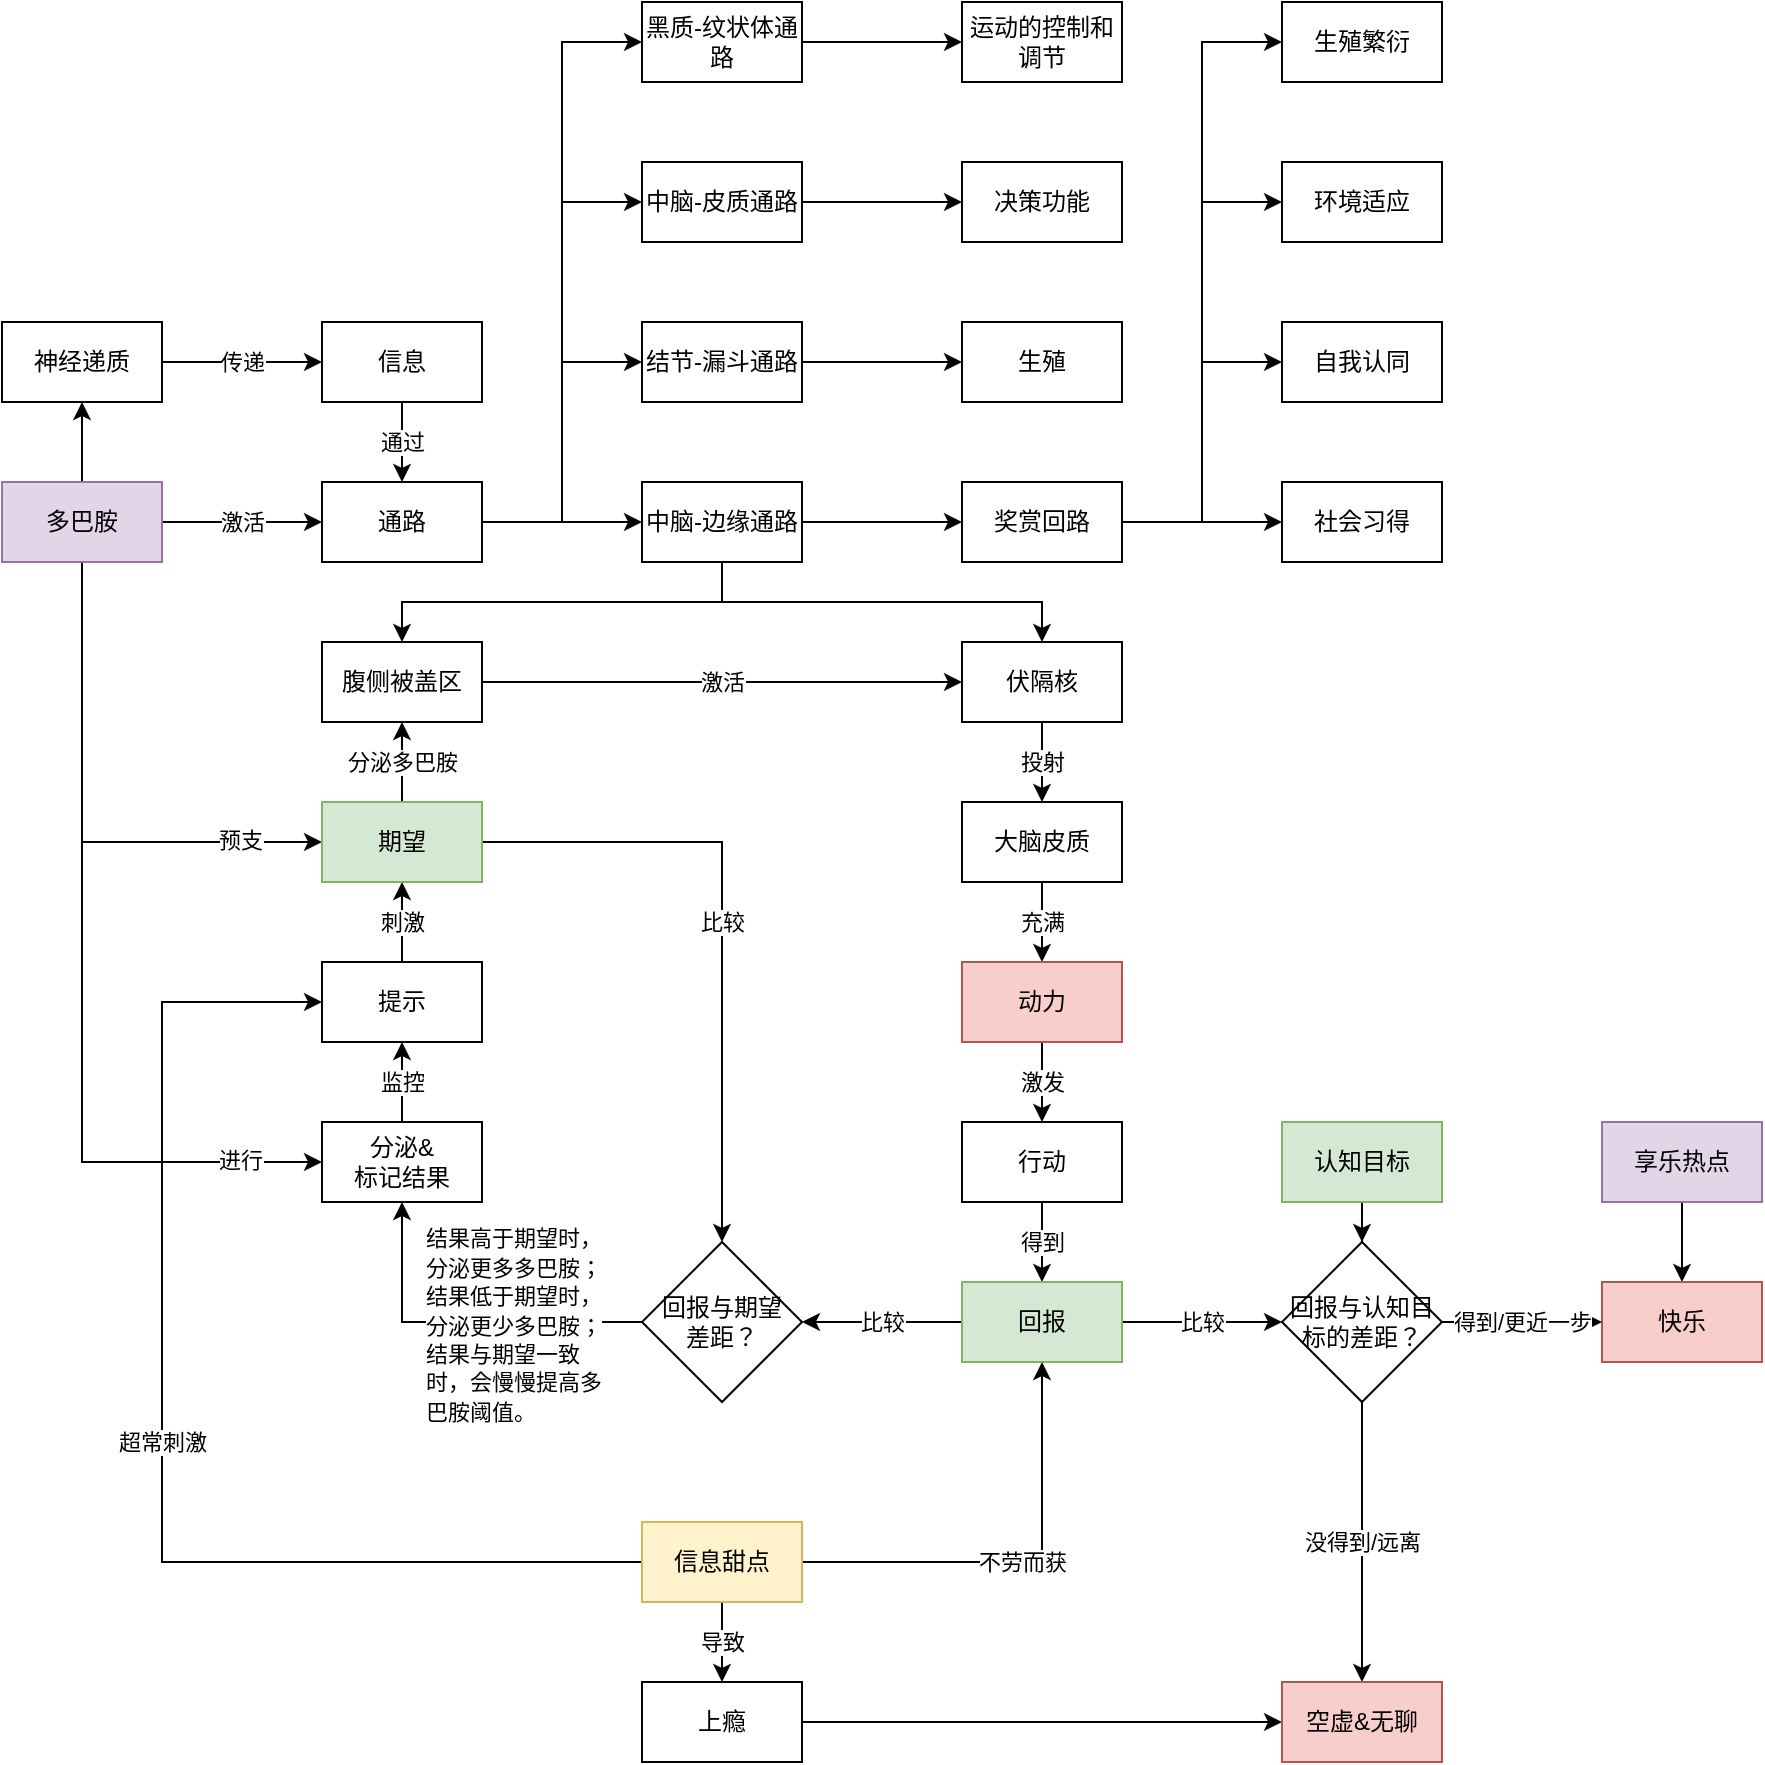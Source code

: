 <mxfile version="23.0.2" type="github">
  <diagram name="第 1 页" id="InVpTpU3V0zNdqeEfgY0">
    <mxGraphModel dx="1434" dy="746" grid="1" gridSize="10" guides="1" tooltips="1" connect="1" arrows="1" fold="1" page="1" pageScale="1" pageWidth="827" pageHeight="1169" math="0" shadow="0">
      <root>
        <mxCell id="0" />
        <mxCell id="1" parent="0" />
        <mxCell id="dXVaHJ1WDnaqwGABq15v-5" value="" style="edgeStyle=orthogonalEdgeStyle;rounded=0;orthogonalLoop=1;jettySize=auto;html=1;" edge="1" parent="1" source="dXVaHJ1WDnaqwGABq15v-1" target="dXVaHJ1WDnaqwGABq15v-3">
          <mxGeometry relative="1" as="geometry" />
        </mxCell>
        <mxCell id="dXVaHJ1WDnaqwGABq15v-8" value="激活" style="edgeStyle=orthogonalEdgeStyle;rounded=0;orthogonalLoop=1;jettySize=auto;html=1;" edge="1" parent="1" source="dXVaHJ1WDnaqwGABq15v-1" target="dXVaHJ1WDnaqwGABq15v-2">
          <mxGeometry relative="1" as="geometry" />
        </mxCell>
        <mxCell id="dXVaHJ1WDnaqwGABq15v-98" style="edgeStyle=orthogonalEdgeStyle;rounded=0;orthogonalLoop=1;jettySize=auto;html=1;entryX=0;entryY=0.5;entryDx=0;entryDy=0;" edge="1" parent="1" source="dXVaHJ1WDnaqwGABq15v-1" target="dXVaHJ1WDnaqwGABq15v-91">
          <mxGeometry relative="1" as="geometry">
            <Array as="points">
              <mxPoint x="120" y="580" />
            </Array>
          </mxGeometry>
        </mxCell>
        <mxCell id="dXVaHJ1WDnaqwGABq15v-121" value="预支" style="edgeLabel;html=1;align=center;verticalAlign=middle;resizable=0;points=[];" vertex="1" connectable="0" parent="dXVaHJ1WDnaqwGABq15v-98">
          <mxGeometry x="0.711" y="-1" relative="1" as="geometry">
            <mxPoint x="-4" y="-2" as="offset" />
          </mxGeometry>
        </mxCell>
        <mxCell id="dXVaHJ1WDnaqwGABq15v-119" style="edgeStyle=orthogonalEdgeStyle;rounded=0;orthogonalLoop=1;jettySize=auto;html=1;entryX=0;entryY=0.5;entryDx=0;entryDy=0;" edge="1" parent="1" source="dXVaHJ1WDnaqwGABq15v-1" target="dXVaHJ1WDnaqwGABq15v-42">
          <mxGeometry relative="1" as="geometry">
            <Array as="points">
              <mxPoint x="120" y="740" />
            </Array>
          </mxGeometry>
        </mxCell>
        <mxCell id="dXVaHJ1WDnaqwGABq15v-122" value="进行" style="edgeLabel;html=1;align=center;verticalAlign=middle;resizable=0;points=[];" vertex="1" connectable="0" parent="dXVaHJ1WDnaqwGABq15v-119">
          <mxGeometry x="0.807" y="-1" relative="1" as="geometry">
            <mxPoint x="-1" y="-2" as="offset" />
          </mxGeometry>
        </mxCell>
        <mxCell id="dXVaHJ1WDnaqwGABq15v-1" value="多巴胺" style="rounded=0;whiteSpace=wrap;html=1;fillColor=#e1d5e7;strokeColor=#9673a6;" vertex="1" parent="1">
          <mxGeometry x="80" y="400" width="80" height="40" as="geometry" />
        </mxCell>
        <mxCell id="dXVaHJ1WDnaqwGABq15v-18" style="edgeStyle=orthogonalEdgeStyle;rounded=0;orthogonalLoop=1;jettySize=auto;html=1;entryX=0;entryY=0.5;entryDx=0;entryDy=0;" edge="1" parent="1" source="dXVaHJ1WDnaqwGABq15v-2" target="dXVaHJ1WDnaqwGABq15v-10">
          <mxGeometry relative="1" as="geometry" />
        </mxCell>
        <mxCell id="dXVaHJ1WDnaqwGABq15v-19" style="edgeStyle=orthogonalEdgeStyle;rounded=0;orthogonalLoop=1;jettySize=auto;html=1;entryX=0;entryY=0.5;entryDx=0;entryDy=0;" edge="1" parent="1" source="dXVaHJ1WDnaqwGABq15v-2" target="dXVaHJ1WDnaqwGABq15v-11">
          <mxGeometry relative="1" as="geometry" />
        </mxCell>
        <mxCell id="dXVaHJ1WDnaqwGABq15v-20" style="edgeStyle=orthogonalEdgeStyle;rounded=0;orthogonalLoop=1;jettySize=auto;html=1;entryX=0;entryY=0.5;entryDx=0;entryDy=0;" edge="1" parent="1" source="dXVaHJ1WDnaqwGABq15v-2" target="dXVaHJ1WDnaqwGABq15v-12">
          <mxGeometry relative="1" as="geometry" />
        </mxCell>
        <mxCell id="dXVaHJ1WDnaqwGABq15v-21" style="edgeStyle=orthogonalEdgeStyle;rounded=0;orthogonalLoop=1;jettySize=auto;html=1;entryX=0;entryY=0.5;entryDx=0;entryDy=0;" edge="1" parent="1" source="dXVaHJ1WDnaqwGABq15v-2" target="dXVaHJ1WDnaqwGABq15v-13">
          <mxGeometry relative="1" as="geometry" />
        </mxCell>
        <mxCell id="dXVaHJ1WDnaqwGABq15v-2" value="通路" style="rounded=0;whiteSpace=wrap;html=1;" vertex="1" parent="1">
          <mxGeometry x="240" y="400" width="80" height="40" as="geometry" />
        </mxCell>
        <mxCell id="dXVaHJ1WDnaqwGABq15v-6" value="传递" style="edgeStyle=orthogonalEdgeStyle;rounded=0;orthogonalLoop=1;jettySize=auto;html=1;" edge="1" parent="1" source="dXVaHJ1WDnaqwGABq15v-3" target="dXVaHJ1WDnaqwGABq15v-4">
          <mxGeometry relative="1" as="geometry" />
        </mxCell>
        <mxCell id="dXVaHJ1WDnaqwGABq15v-3" value="神经递质" style="rounded=0;whiteSpace=wrap;html=1;" vertex="1" parent="1">
          <mxGeometry x="80" y="320" width="80" height="40" as="geometry" />
        </mxCell>
        <mxCell id="dXVaHJ1WDnaqwGABq15v-7" value="通过" style="edgeStyle=orthogonalEdgeStyle;rounded=0;orthogonalLoop=1;jettySize=auto;html=1;" edge="1" parent="1" source="dXVaHJ1WDnaqwGABq15v-4" target="dXVaHJ1WDnaqwGABq15v-2">
          <mxGeometry relative="1" as="geometry" />
        </mxCell>
        <mxCell id="dXVaHJ1WDnaqwGABq15v-4" value="信息" style="rounded=0;whiteSpace=wrap;html=1;" vertex="1" parent="1">
          <mxGeometry x="240" y="320" width="80" height="40" as="geometry" />
        </mxCell>
        <mxCell id="dXVaHJ1WDnaqwGABq15v-22" value="" style="edgeStyle=orthogonalEdgeStyle;rounded=0;orthogonalLoop=1;jettySize=auto;html=1;" edge="1" parent="1" source="dXVaHJ1WDnaqwGABq15v-10" target="dXVaHJ1WDnaqwGABq15v-14">
          <mxGeometry relative="1" as="geometry" />
        </mxCell>
        <mxCell id="dXVaHJ1WDnaqwGABq15v-10" value="黑质-纹状体通路" style="rounded=0;whiteSpace=wrap;html=1;" vertex="1" parent="1">
          <mxGeometry x="400" y="160" width="80" height="40" as="geometry" />
        </mxCell>
        <mxCell id="dXVaHJ1WDnaqwGABq15v-23" value="" style="edgeStyle=orthogonalEdgeStyle;rounded=0;orthogonalLoop=1;jettySize=auto;html=1;" edge="1" parent="1" source="dXVaHJ1WDnaqwGABq15v-11" target="dXVaHJ1WDnaqwGABq15v-15">
          <mxGeometry relative="1" as="geometry" />
        </mxCell>
        <mxCell id="dXVaHJ1WDnaqwGABq15v-11" value="中脑-皮质通路" style="rounded=0;whiteSpace=wrap;html=1;" vertex="1" parent="1">
          <mxGeometry x="400" y="240" width="80" height="40" as="geometry" />
        </mxCell>
        <mxCell id="dXVaHJ1WDnaqwGABq15v-24" value="" style="edgeStyle=orthogonalEdgeStyle;rounded=0;orthogonalLoop=1;jettySize=auto;html=1;" edge="1" parent="1" source="dXVaHJ1WDnaqwGABq15v-12" target="dXVaHJ1WDnaqwGABq15v-16">
          <mxGeometry relative="1" as="geometry" />
        </mxCell>
        <mxCell id="dXVaHJ1WDnaqwGABq15v-12" value="结节-漏斗通路" style="rounded=0;whiteSpace=wrap;html=1;" vertex="1" parent="1">
          <mxGeometry x="400" y="320" width="80" height="40" as="geometry" />
        </mxCell>
        <mxCell id="dXVaHJ1WDnaqwGABq15v-25" value="" style="edgeStyle=orthogonalEdgeStyle;rounded=0;orthogonalLoop=1;jettySize=auto;html=1;" edge="1" parent="1" source="dXVaHJ1WDnaqwGABq15v-13" target="dXVaHJ1WDnaqwGABq15v-17">
          <mxGeometry relative="1" as="geometry" />
        </mxCell>
        <mxCell id="dXVaHJ1WDnaqwGABq15v-30" style="edgeStyle=orthogonalEdgeStyle;rounded=0;orthogonalLoop=1;jettySize=auto;html=1;" edge="1" parent="1" source="dXVaHJ1WDnaqwGABq15v-13" target="dXVaHJ1WDnaqwGABq15v-26">
          <mxGeometry relative="1" as="geometry">
            <Array as="points">
              <mxPoint x="440" y="460" />
              <mxPoint x="280" y="460" />
            </Array>
          </mxGeometry>
        </mxCell>
        <mxCell id="dXVaHJ1WDnaqwGABq15v-83" style="edgeStyle=orthogonalEdgeStyle;rounded=0;orthogonalLoop=1;jettySize=auto;html=1;" edge="1" parent="1" source="dXVaHJ1WDnaqwGABq15v-13" target="dXVaHJ1WDnaqwGABq15v-27">
          <mxGeometry relative="1" as="geometry">
            <Array as="points">
              <mxPoint x="440" y="460" />
              <mxPoint x="600" y="460" />
            </Array>
          </mxGeometry>
        </mxCell>
        <mxCell id="dXVaHJ1WDnaqwGABq15v-13" value="中脑-边缘通路" style="rounded=0;whiteSpace=wrap;html=1;" vertex="1" parent="1">
          <mxGeometry x="400" y="400" width="80" height="40" as="geometry" />
        </mxCell>
        <mxCell id="dXVaHJ1WDnaqwGABq15v-14" value="运动的控制和调节" style="rounded=0;whiteSpace=wrap;html=1;" vertex="1" parent="1">
          <mxGeometry x="560" y="160" width="80" height="40" as="geometry" />
        </mxCell>
        <mxCell id="dXVaHJ1WDnaqwGABq15v-15" value="决策功能" style="rounded=0;whiteSpace=wrap;html=1;" vertex="1" parent="1">
          <mxGeometry x="560" y="240" width="80" height="40" as="geometry" />
        </mxCell>
        <mxCell id="dXVaHJ1WDnaqwGABq15v-16" value="生殖" style="rounded=0;whiteSpace=wrap;html=1;" vertex="1" parent="1">
          <mxGeometry x="560" y="320" width="80" height="40" as="geometry" />
        </mxCell>
        <mxCell id="dXVaHJ1WDnaqwGABq15v-56" style="edgeStyle=orthogonalEdgeStyle;rounded=0;orthogonalLoop=1;jettySize=auto;html=1;entryX=0;entryY=0.5;entryDx=0;entryDy=0;" edge="1" parent="1" source="dXVaHJ1WDnaqwGABq15v-17" target="dXVaHJ1WDnaqwGABq15v-52">
          <mxGeometry relative="1" as="geometry" />
        </mxCell>
        <mxCell id="dXVaHJ1WDnaqwGABq15v-57" style="edgeStyle=orthogonalEdgeStyle;rounded=0;orthogonalLoop=1;jettySize=auto;html=1;entryX=0;entryY=0.5;entryDx=0;entryDy=0;" edge="1" parent="1" source="dXVaHJ1WDnaqwGABq15v-17" target="dXVaHJ1WDnaqwGABq15v-54">
          <mxGeometry relative="1" as="geometry" />
        </mxCell>
        <mxCell id="dXVaHJ1WDnaqwGABq15v-58" style="edgeStyle=orthogonalEdgeStyle;rounded=0;orthogonalLoop=1;jettySize=auto;html=1;entryX=0;entryY=0.5;entryDx=0;entryDy=0;" edge="1" parent="1" source="dXVaHJ1WDnaqwGABq15v-17" target="dXVaHJ1WDnaqwGABq15v-53">
          <mxGeometry relative="1" as="geometry" />
        </mxCell>
        <mxCell id="dXVaHJ1WDnaqwGABq15v-59" style="edgeStyle=orthogonalEdgeStyle;rounded=0;orthogonalLoop=1;jettySize=auto;html=1;entryX=0;entryY=0.5;entryDx=0;entryDy=0;" edge="1" parent="1" source="dXVaHJ1WDnaqwGABq15v-17" target="dXVaHJ1WDnaqwGABq15v-55">
          <mxGeometry relative="1" as="geometry" />
        </mxCell>
        <mxCell id="dXVaHJ1WDnaqwGABq15v-17" value="奖赏回路" style="rounded=0;whiteSpace=wrap;html=1;" vertex="1" parent="1">
          <mxGeometry x="560" y="400" width="80" height="40" as="geometry" />
        </mxCell>
        <mxCell id="dXVaHJ1WDnaqwGABq15v-32" value="激活" style="edgeStyle=orthogonalEdgeStyle;rounded=0;orthogonalLoop=1;jettySize=auto;html=1;" edge="1" parent="1" source="dXVaHJ1WDnaqwGABq15v-26" target="dXVaHJ1WDnaqwGABq15v-27">
          <mxGeometry relative="1" as="geometry" />
        </mxCell>
        <mxCell id="dXVaHJ1WDnaqwGABq15v-26" value="腹侧被盖区" style="rounded=0;whiteSpace=wrap;html=1;" vertex="1" parent="1">
          <mxGeometry x="240" y="480" width="80" height="40" as="geometry" />
        </mxCell>
        <mxCell id="dXVaHJ1WDnaqwGABq15v-33" value="投射" style="edgeStyle=orthogonalEdgeStyle;rounded=0;orthogonalLoop=1;jettySize=auto;html=1;" edge="1" parent="1" source="dXVaHJ1WDnaqwGABq15v-27" target="dXVaHJ1WDnaqwGABq15v-28">
          <mxGeometry relative="1" as="geometry" />
        </mxCell>
        <mxCell id="dXVaHJ1WDnaqwGABq15v-27" value="伏隔核" style="rounded=0;whiteSpace=wrap;html=1;" vertex="1" parent="1">
          <mxGeometry x="560" y="480" width="80" height="40" as="geometry" />
        </mxCell>
        <mxCell id="dXVaHJ1WDnaqwGABq15v-35" value="充满" style="edgeStyle=orthogonalEdgeStyle;rounded=0;orthogonalLoop=1;jettySize=auto;html=1;" edge="1" parent="1" source="dXVaHJ1WDnaqwGABq15v-28" target="dXVaHJ1WDnaqwGABq15v-34">
          <mxGeometry relative="1" as="geometry" />
        </mxCell>
        <mxCell id="dXVaHJ1WDnaqwGABq15v-28" value="大脑皮质" style="rounded=0;whiteSpace=wrap;html=1;" vertex="1" parent="1">
          <mxGeometry x="560" y="560" width="80" height="40" as="geometry" />
        </mxCell>
        <mxCell id="dXVaHJ1WDnaqwGABq15v-37" value="激发" style="edgeStyle=orthogonalEdgeStyle;rounded=0;orthogonalLoop=1;jettySize=auto;html=1;" edge="1" parent="1" source="dXVaHJ1WDnaqwGABq15v-34" target="dXVaHJ1WDnaqwGABq15v-36">
          <mxGeometry relative="1" as="geometry" />
        </mxCell>
        <mxCell id="dXVaHJ1WDnaqwGABq15v-34" value="动力" style="rounded=0;whiteSpace=wrap;html=1;fillColor=#f8cecc;strokeColor=#b85450;" vertex="1" parent="1">
          <mxGeometry x="560" y="640" width="80" height="40" as="geometry" />
        </mxCell>
        <mxCell id="dXVaHJ1WDnaqwGABq15v-113" value="得到" style="edgeStyle=orthogonalEdgeStyle;rounded=0;orthogonalLoop=1;jettySize=auto;html=1;" edge="1" parent="1" source="dXVaHJ1WDnaqwGABq15v-36" target="dXVaHJ1WDnaqwGABq15v-112">
          <mxGeometry relative="1" as="geometry" />
        </mxCell>
        <mxCell id="dXVaHJ1WDnaqwGABq15v-36" value="行动" style="rounded=0;whiteSpace=wrap;html=1;" vertex="1" parent="1">
          <mxGeometry x="560" y="720" width="80" height="40" as="geometry" />
        </mxCell>
        <mxCell id="dXVaHJ1WDnaqwGABq15v-45" value="监控" style="edgeStyle=orthogonalEdgeStyle;rounded=0;orthogonalLoop=1;jettySize=auto;html=1;" edge="1" parent="1" source="dXVaHJ1WDnaqwGABq15v-42" target="dXVaHJ1WDnaqwGABq15v-44">
          <mxGeometry relative="1" as="geometry" />
        </mxCell>
        <mxCell id="dXVaHJ1WDnaqwGABq15v-42" value="分泌&amp;amp;&lt;br&gt;标记结果" style="rounded=0;whiteSpace=wrap;html=1;" vertex="1" parent="1">
          <mxGeometry x="240" y="720" width="80" height="40" as="geometry" />
        </mxCell>
        <mxCell id="dXVaHJ1WDnaqwGABq15v-92" value="刺激" style="edgeStyle=orthogonalEdgeStyle;rounded=0;orthogonalLoop=1;jettySize=auto;html=1;" edge="1" parent="1" source="dXVaHJ1WDnaqwGABq15v-44" target="dXVaHJ1WDnaqwGABq15v-91">
          <mxGeometry relative="1" as="geometry" />
        </mxCell>
        <mxCell id="dXVaHJ1WDnaqwGABq15v-44" value="提示" style="rounded=0;whiteSpace=wrap;html=1;" vertex="1" parent="1">
          <mxGeometry x="240" y="640" width="80" height="40" as="geometry" />
        </mxCell>
        <mxCell id="dXVaHJ1WDnaqwGABq15v-52" value="生殖繁衍" style="rounded=0;whiteSpace=wrap;html=1;" vertex="1" parent="1">
          <mxGeometry x="720" y="160" width="80" height="40" as="geometry" />
        </mxCell>
        <mxCell id="dXVaHJ1WDnaqwGABq15v-53" value="自我认同" style="rounded=0;whiteSpace=wrap;html=1;" vertex="1" parent="1">
          <mxGeometry x="720" y="320" width="80" height="40" as="geometry" />
        </mxCell>
        <mxCell id="dXVaHJ1WDnaqwGABq15v-54" value="环境适应" style="rounded=0;whiteSpace=wrap;html=1;" vertex="1" parent="1">
          <mxGeometry x="720" y="240" width="80" height="40" as="geometry" />
        </mxCell>
        <mxCell id="dXVaHJ1WDnaqwGABq15v-55" value="社会习得" style="rounded=0;whiteSpace=wrap;html=1;" vertex="1" parent="1">
          <mxGeometry x="720" y="400" width="80" height="40" as="geometry" />
        </mxCell>
        <mxCell id="dXVaHJ1WDnaqwGABq15v-135" value="" style="edgeStyle=orthogonalEdgeStyle;rounded=0;orthogonalLoop=1;jettySize=auto;html=1;" edge="1" parent="1" source="dXVaHJ1WDnaqwGABq15v-60" target="dXVaHJ1WDnaqwGABq15v-61">
          <mxGeometry relative="1" as="geometry" />
        </mxCell>
        <mxCell id="dXVaHJ1WDnaqwGABq15v-60" value="享乐热点" style="rounded=0;whiteSpace=wrap;html=1;fillColor=#e1d5e7;strokeColor=#9673a6;" vertex="1" parent="1">
          <mxGeometry x="880" y="720" width="80" height="40" as="geometry" />
        </mxCell>
        <mxCell id="dXVaHJ1WDnaqwGABq15v-61" value="快乐" style="rounded=0;whiteSpace=wrap;html=1;fillColor=#f8cecc;strokeColor=#b85450;" vertex="1" parent="1">
          <mxGeometry x="880" y="800" width="80" height="40" as="geometry" />
        </mxCell>
        <mxCell id="dXVaHJ1WDnaqwGABq15v-129" value="" style="edgeStyle=orthogonalEdgeStyle;rounded=0;orthogonalLoop=1;jettySize=auto;html=1;" edge="1" parent="1" source="dXVaHJ1WDnaqwGABq15v-63" target="dXVaHJ1WDnaqwGABq15v-127">
          <mxGeometry relative="1" as="geometry" />
        </mxCell>
        <mxCell id="dXVaHJ1WDnaqwGABq15v-63" value="认知目标" style="rounded=0;whiteSpace=wrap;html=1;fillColor=#d5e8d4;strokeColor=#82b366;" vertex="1" parent="1">
          <mxGeometry x="720" y="720" width="80" height="40" as="geometry" />
        </mxCell>
        <mxCell id="dXVaHJ1WDnaqwGABq15v-93" value="分泌多巴胺" style="edgeStyle=orthogonalEdgeStyle;rounded=0;orthogonalLoop=1;jettySize=auto;html=1;" edge="1" parent="1" source="dXVaHJ1WDnaqwGABq15v-91" target="dXVaHJ1WDnaqwGABq15v-26">
          <mxGeometry relative="1" as="geometry" />
        </mxCell>
        <mxCell id="dXVaHJ1WDnaqwGABq15v-116" value="比较" style="edgeStyle=orthogonalEdgeStyle;rounded=0;orthogonalLoop=1;jettySize=auto;html=1;entryX=0.5;entryY=0;entryDx=0;entryDy=0;" edge="1" parent="1" source="dXVaHJ1WDnaqwGABq15v-91" target="dXVaHJ1WDnaqwGABq15v-115">
          <mxGeometry relative="1" as="geometry" />
        </mxCell>
        <mxCell id="dXVaHJ1WDnaqwGABq15v-91" value="期望" style="rounded=0;whiteSpace=wrap;html=1;fillColor=#d5e8d4;strokeColor=#82b366;" vertex="1" parent="1">
          <mxGeometry x="240" y="560" width="80" height="40" as="geometry" />
        </mxCell>
        <mxCell id="dXVaHJ1WDnaqwGABq15v-117" value="比较" style="edgeStyle=orthogonalEdgeStyle;rounded=0;orthogonalLoop=1;jettySize=auto;html=1;entryX=1;entryY=0.5;entryDx=0;entryDy=0;" edge="1" parent="1" source="dXVaHJ1WDnaqwGABq15v-112" target="dXVaHJ1WDnaqwGABq15v-115">
          <mxGeometry relative="1" as="geometry" />
        </mxCell>
        <mxCell id="dXVaHJ1WDnaqwGABq15v-128" value="比较" style="edgeStyle=orthogonalEdgeStyle;rounded=0;orthogonalLoop=1;jettySize=auto;html=1;" edge="1" parent="1" source="dXVaHJ1WDnaqwGABq15v-112" target="dXVaHJ1WDnaqwGABq15v-127">
          <mxGeometry relative="1" as="geometry" />
        </mxCell>
        <mxCell id="dXVaHJ1WDnaqwGABq15v-112" value="回报" style="rounded=0;whiteSpace=wrap;html=1;fillColor=#d5e8d4;strokeColor=#82b366;" vertex="1" parent="1">
          <mxGeometry x="560" y="800" width="80" height="40" as="geometry" />
        </mxCell>
        <mxCell id="dXVaHJ1WDnaqwGABq15v-118" value="" style="edgeStyle=orthogonalEdgeStyle;rounded=0;orthogonalLoop=1;jettySize=auto;html=1;" edge="1" parent="1" source="dXVaHJ1WDnaqwGABq15v-115" target="dXVaHJ1WDnaqwGABq15v-42">
          <mxGeometry x="0.333" y="32" relative="1" as="geometry">
            <mxPoint x="2" y="10" as="offset" />
          </mxGeometry>
        </mxCell>
        <mxCell id="dXVaHJ1WDnaqwGABq15v-115" value="回报与期望&lt;br&gt;差距？" style="rhombus;whiteSpace=wrap;html=1;" vertex="1" parent="1">
          <mxGeometry x="400" y="780" width="80" height="80" as="geometry" />
        </mxCell>
        <mxCell id="dXVaHJ1WDnaqwGABq15v-120" value="&lt;br style=&quot;border-color: var(--border-color); color: rgb(0, 0, 0); font-family: Helvetica; font-size: 11px; font-style: normal; font-variant-ligatures: normal; font-variant-caps: normal; font-weight: 400; letter-spacing: normal; orphans: 2; text-align: center; text-indent: 0px; text-transform: none; widows: 2; word-spacing: 0px; -webkit-text-stroke-width: 0px; text-decoration-thickness: initial; text-decoration-style: initial; text-decoration-color: initial;&quot;&gt;&lt;span style=&quot;border-color: var(--border-color); color: rgb(0, 0, 0); font-family: Helvetica; font-size: 11px; font-style: normal; font-variant-ligatures: normal; font-variant-caps: normal; font-weight: 400; letter-spacing: normal; orphans: 2; text-align: center; text-indent: 0px; text-transform: none; widows: 2; word-spacing: 0px; -webkit-text-stroke-width: 0px; background-color: rgb(255, 255, 255); text-decoration-thickness: initial; text-decoration-style: initial; text-decoration-color: initial; float: none; display: inline !important;&quot;&gt;结果高于期望时，分泌更多多巴胺；&lt;/span&gt;&lt;br style=&quot;border-color: var(--border-color); color: rgb(0, 0, 0); font-family: Helvetica; font-size: 11px; font-style: normal; font-variant-ligatures: normal; font-variant-caps: normal; font-weight: 400; letter-spacing: normal; orphans: 2; text-align: center; text-indent: 0px; text-transform: none; widows: 2; word-spacing: 0px; -webkit-text-stroke-width: 0px; text-decoration-thickness: initial; text-decoration-style: initial; text-decoration-color: initial;&quot;&gt;&lt;span style=&quot;border-color: var(--border-color); color: rgb(0, 0, 0); font-family: Helvetica; font-size: 11px; font-style: normal; font-variant-ligatures: normal; font-variant-caps: normal; font-weight: 400; letter-spacing: normal; orphans: 2; text-align: center; text-indent: 0px; text-transform: none; widows: 2; word-spacing: 0px; -webkit-text-stroke-width: 0px; background-color: rgb(255, 255, 255); text-decoration-thickness: initial; text-decoration-style: initial; text-decoration-color: initial; float: none; display: inline !important;&quot;&gt;结果低于期望时，分泌更少多巴胺；&lt;/span&gt;&lt;br style=&quot;border-color: var(--border-color); color: rgb(0, 0, 0); font-family: Helvetica; font-size: 11px; font-style: normal; font-variant-ligatures: normal; font-variant-caps: normal; font-weight: 400; letter-spacing: normal; orphans: 2; text-align: center; text-indent: 0px; text-transform: none; widows: 2; word-spacing: 0px; -webkit-text-stroke-width: 0px; text-decoration-thickness: initial; text-decoration-style: initial; text-decoration-color: initial;&quot;&gt;&lt;span style=&quot;border-color: var(--border-color); color: rgb(0, 0, 0); font-family: Helvetica; font-size: 11px; font-style: normal; font-variant-ligatures: normal; font-variant-caps: normal; font-weight: 400; letter-spacing: normal; orphans: 2; text-align: center; text-indent: 0px; text-transform: none; widows: 2; word-spacing: 0px; -webkit-text-stroke-width: 0px; background-color: rgb(255, 255, 255); text-decoration-thickness: initial; text-decoration-style: initial; text-decoration-color: initial; float: none; display: inline !important;&quot;&gt;结果与期望一致时，会慢慢提高多巴胺阈值。&lt;/span&gt;" style="text;whiteSpace=wrap;html=1;" vertex="1" parent="1">
          <mxGeometry x="290" y="750" width="100" height="80" as="geometry" />
        </mxCell>
        <mxCell id="dXVaHJ1WDnaqwGABq15v-131" value="得到/更近一步" style="edgeStyle=orthogonalEdgeStyle;rounded=0;orthogonalLoop=1;jettySize=auto;html=1;entryX=0;entryY=0.5;entryDx=0;entryDy=0;" edge="1" parent="1" source="dXVaHJ1WDnaqwGABq15v-127" target="dXVaHJ1WDnaqwGABq15v-61">
          <mxGeometry relative="1" as="geometry">
            <mxPoint x="860" y="820" as="targetPoint" />
          </mxGeometry>
        </mxCell>
        <mxCell id="dXVaHJ1WDnaqwGABq15v-159" value="没得到/远离" style="edgeStyle=orthogonalEdgeStyle;rounded=0;orthogonalLoop=1;jettySize=auto;html=1;" edge="1" parent="1" source="dXVaHJ1WDnaqwGABq15v-127" target="dXVaHJ1WDnaqwGABq15v-157">
          <mxGeometry relative="1" as="geometry" />
        </mxCell>
        <mxCell id="dXVaHJ1WDnaqwGABq15v-127" value="回报与认知目标的差距？" style="rhombus;whiteSpace=wrap;html=1;" vertex="1" parent="1">
          <mxGeometry x="720" y="780" width="80" height="80" as="geometry" />
        </mxCell>
        <mxCell id="dXVaHJ1WDnaqwGABq15v-150" value="不劳而获" style="edgeStyle=orthogonalEdgeStyle;rounded=0;orthogonalLoop=1;jettySize=auto;html=1;entryX=0.5;entryY=1;entryDx=0;entryDy=0;" edge="1" parent="1" source="dXVaHJ1WDnaqwGABq15v-147" target="dXVaHJ1WDnaqwGABq15v-112">
          <mxGeometry relative="1" as="geometry" />
        </mxCell>
        <mxCell id="dXVaHJ1WDnaqwGABq15v-152" value="超常刺激" style="edgeStyle=orthogonalEdgeStyle;rounded=0;orthogonalLoop=1;jettySize=auto;html=1;entryX=0;entryY=0.5;entryDx=0;entryDy=0;" edge="1" parent="1" source="dXVaHJ1WDnaqwGABq15v-147" target="dXVaHJ1WDnaqwGABq15v-44">
          <mxGeometry relative="1" as="geometry">
            <Array as="points">
              <mxPoint x="160" y="940" />
              <mxPoint x="160" y="660" />
            </Array>
          </mxGeometry>
        </mxCell>
        <mxCell id="dXVaHJ1WDnaqwGABq15v-154" value="导致" style="edgeStyle=orthogonalEdgeStyle;rounded=0;orthogonalLoop=1;jettySize=auto;html=1;" edge="1" parent="1" source="dXVaHJ1WDnaqwGABq15v-147" target="dXVaHJ1WDnaqwGABq15v-153">
          <mxGeometry relative="1" as="geometry" />
        </mxCell>
        <mxCell id="dXVaHJ1WDnaqwGABq15v-147" value="信息甜点" style="rounded=0;whiteSpace=wrap;html=1;fillColor=#fff2cc;strokeColor=#d6b656;" vertex="1" parent="1">
          <mxGeometry x="400" y="920" width="80" height="40" as="geometry" />
        </mxCell>
        <mxCell id="dXVaHJ1WDnaqwGABq15v-158" style="edgeStyle=orthogonalEdgeStyle;rounded=0;orthogonalLoop=1;jettySize=auto;html=1;" edge="1" parent="1" source="dXVaHJ1WDnaqwGABq15v-153" target="dXVaHJ1WDnaqwGABq15v-157">
          <mxGeometry relative="1" as="geometry" />
        </mxCell>
        <mxCell id="dXVaHJ1WDnaqwGABq15v-153" value="上瘾" style="rounded=0;whiteSpace=wrap;html=1;" vertex="1" parent="1">
          <mxGeometry x="400" y="1000" width="80" height="40" as="geometry" />
        </mxCell>
        <mxCell id="dXVaHJ1WDnaqwGABq15v-157" value="空虚&amp;amp;无聊" style="rounded=0;whiteSpace=wrap;html=1;fillColor=#f8cecc;strokeColor=#b85450;" vertex="1" parent="1">
          <mxGeometry x="720" y="1000" width="80" height="40" as="geometry" />
        </mxCell>
      </root>
    </mxGraphModel>
  </diagram>
</mxfile>

